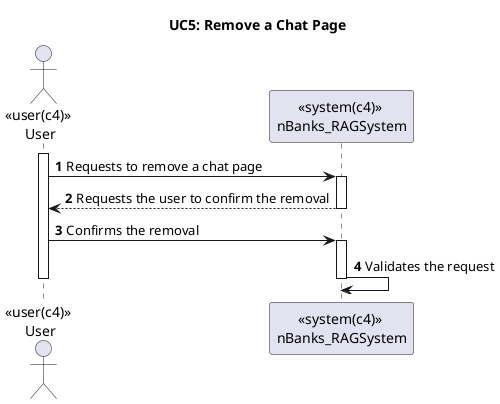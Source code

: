 @startuml

title UC5: Remove a Chat Page


autonumber

actor "<<user(c4)>> \nUser" as user
participant "<<system(c4)>> \nnBanks_RAGSystem" as sys

activate user
user -> sys : Requests to remove a chat page
activate sys
sys --> user: Requests the user to confirm the removal
deactivate sys
user -> sys : Confirms the removal
activate sys
sys -> sys : Validates the request
deactivate sys
deactivate user

@enduml